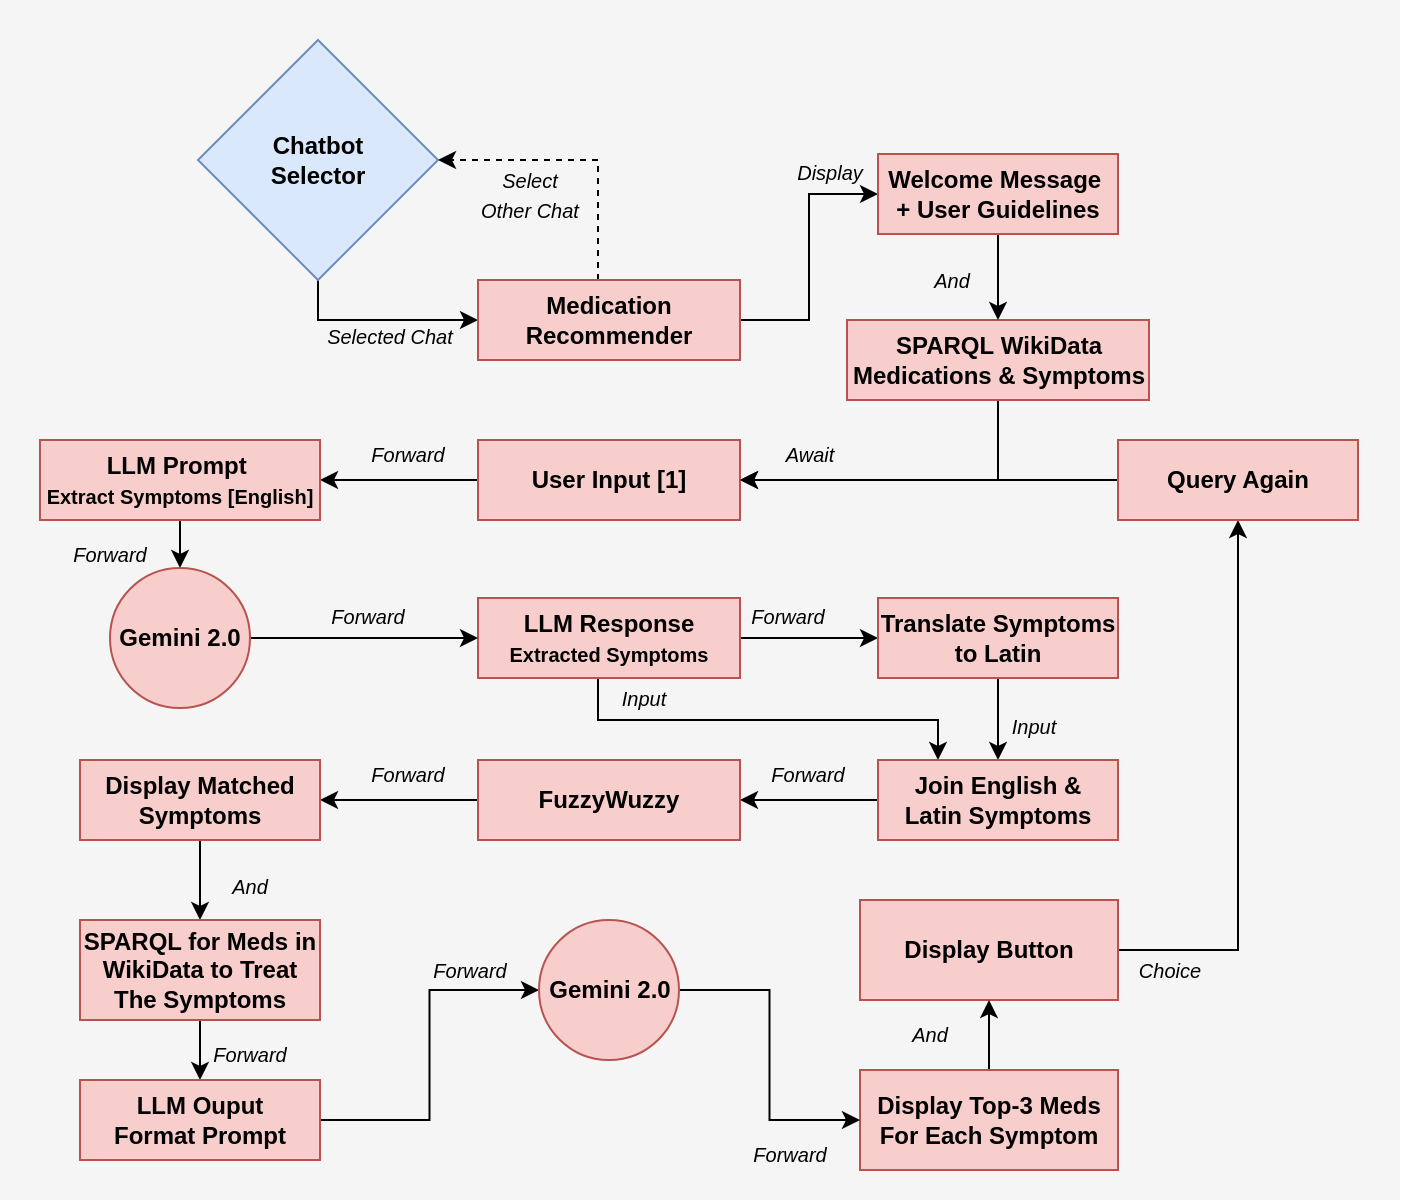 <mxfile version="21.3.7" type="device">
  <diagram name="Page-1" id="FOhdSjyj7jWP819R6Fuj">
    <mxGraphModel dx="1434" dy="918" grid="1" gridSize="10" guides="1" tooltips="1" connect="1" arrows="1" fold="1" page="1" pageScale="1" pageWidth="827" pageHeight="1169" math="0" shadow="0">
      <root>
        <mxCell id="0" />
        <mxCell id="1" parent="0" />
        <mxCell id="F-Iz_KFsOa6zQz1n_NZj-115" value="" style="rounded=0;whiteSpace=wrap;html=1;fillColor=#f5f5f5;fontColor=#333333;strokeColor=none;" parent="1" vertex="1">
          <mxGeometry x="80" y="20" width="700" height="600" as="geometry" />
        </mxCell>
        <mxCell id="F-Iz_KFsOa6zQz1n_NZj-1" style="edgeStyle=orthogonalEdgeStyle;rounded=0;orthogonalLoop=1;jettySize=auto;html=1;entryX=0;entryY=0.5;entryDx=0;entryDy=0;" parent="1" source="F-Iz_KFsOa6zQz1n_NZj-2" target="F-Iz_KFsOa6zQz1n_NZj-5" edge="1">
          <mxGeometry relative="1" as="geometry">
            <Array as="points">
              <mxPoint x="239" y="180" />
            </Array>
          </mxGeometry>
        </mxCell>
        <mxCell id="F-Iz_KFsOa6zQz1n_NZj-2" value="&lt;b&gt;Chatbot&lt;br&gt;Selector&lt;/b&gt;" style="rhombus;whiteSpace=wrap;html=1;fillColor=#dae8fc;strokeColor=#6c8ebf;" parent="1" vertex="1">
          <mxGeometry x="179" y="40" width="120" height="120" as="geometry" />
        </mxCell>
        <mxCell id="F-Iz_KFsOa6zQz1n_NZj-3" style="edgeStyle=orthogonalEdgeStyle;rounded=0;orthogonalLoop=1;jettySize=auto;html=1;entryX=1;entryY=0.5;entryDx=0;entryDy=0;dashed=1;" parent="1" source="F-Iz_KFsOa6zQz1n_NZj-5" target="F-Iz_KFsOa6zQz1n_NZj-2" edge="1">
          <mxGeometry relative="1" as="geometry">
            <Array as="points">
              <mxPoint x="379" y="100" />
            </Array>
          </mxGeometry>
        </mxCell>
        <mxCell id="F-Iz_KFsOa6zQz1n_NZj-4" style="edgeStyle=orthogonalEdgeStyle;rounded=0;orthogonalLoop=1;jettySize=auto;html=1;entryX=0;entryY=0.5;entryDx=0;entryDy=0;" parent="1" source="F-Iz_KFsOa6zQz1n_NZj-5" target="F-Iz_KFsOa6zQz1n_NZj-25" edge="1">
          <mxGeometry relative="1" as="geometry" />
        </mxCell>
        <mxCell id="F-Iz_KFsOa6zQz1n_NZj-5" value="&lt;b&gt;Medication Recommender&lt;/b&gt;" style="rounded=0;whiteSpace=wrap;html=1;fillColor=#f8cecc;strokeColor=#b85450;" parent="1" vertex="1">
          <mxGeometry x="319" y="160" width="131" height="40" as="geometry" />
        </mxCell>
        <mxCell id="F-Iz_KFsOa6zQz1n_NZj-6" value="&lt;font style=&quot;font-size: 10px;&quot;&gt;&lt;i&gt;Selected Chat&lt;/i&gt;&lt;/font&gt;" style="text;html=1;strokeColor=none;fillColor=none;align=center;verticalAlign=middle;whiteSpace=wrap;rounded=0;" parent="1" vertex="1">
          <mxGeometry x="240" y="171" width="70" height="34" as="geometry" />
        </mxCell>
        <mxCell id="F-Iz_KFsOa6zQz1n_NZj-7" value="&lt;span style=&quot;font-size: 10px;&quot;&gt;&lt;i&gt;Select &lt;br&gt;Other Chat&lt;br&gt;&lt;/i&gt;&lt;/span&gt;" style="text;html=1;strokeColor=none;fillColor=none;align=center;verticalAlign=middle;whiteSpace=wrap;rounded=0;" parent="1" vertex="1">
          <mxGeometry x="310" y="100" width="70" height="34" as="geometry" />
        </mxCell>
        <mxCell id="F-Iz_KFsOa6zQz1n_NZj-8" style="edgeStyle=orthogonalEdgeStyle;rounded=0;orthogonalLoop=1;jettySize=auto;html=1;entryX=1;entryY=0.5;entryDx=0;entryDy=0;" parent="1" source="F-Iz_KFsOa6zQz1n_NZj-9" target="F-Iz_KFsOa6zQz1n_NZj-11" edge="1">
          <mxGeometry relative="1" as="geometry">
            <Array as="points">
              <mxPoint x="579" y="260" />
            </Array>
          </mxGeometry>
        </mxCell>
        <mxCell id="F-Iz_KFsOa6zQz1n_NZj-9" value="&lt;b&gt;SPARQL&amp;nbsp;WikiData&lt;br&gt;Medications &amp;amp; Symptoms&lt;/b&gt;" style="rounded=0;whiteSpace=wrap;html=1;fillColor=#f8cecc;strokeColor=#b85450;" parent="1" vertex="1">
          <mxGeometry x="503.5" y="180" width="151" height="40" as="geometry" />
        </mxCell>
        <mxCell id="F-Iz_KFsOa6zQz1n_NZj-10" style="edgeStyle=orthogonalEdgeStyle;rounded=0;orthogonalLoop=1;jettySize=auto;html=1;entryX=1;entryY=0.5;entryDx=0;entryDy=0;" parent="1" source="F-Iz_KFsOa6zQz1n_NZj-11" target="F-Iz_KFsOa6zQz1n_NZj-13" edge="1">
          <mxGeometry relative="1" as="geometry" />
        </mxCell>
        <mxCell id="F-Iz_KFsOa6zQz1n_NZj-11" value="&lt;b&gt;User Input [1]&lt;br&gt;&lt;/b&gt;" style="rounded=0;whiteSpace=wrap;html=1;fillColor=#f8cecc;strokeColor=#b85450;" parent="1" vertex="1">
          <mxGeometry x="319" y="240" width="131" height="40" as="geometry" />
        </mxCell>
        <mxCell id="F-Iz_KFsOa6zQz1n_NZj-12" style="edgeStyle=orthogonalEdgeStyle;rounded=0;orthogonalLoop=1;jettySize=auto;html=1;entryX=0.5;entryY=0;entryDx=0;entryDy=0;" parent="1" source="F-Iz_KFsOa6zQz1n_NZj-13" target="F-Iz_KFsOa6zQz1n_NZj-21" edge="1">
          <mxGeometry relative="1" as="geometry" />
        </mxCell>
        <mxCell id="F-Iz_KFsOa6zQz1n_NZj-13" value="&lt;b&gt;LLM Prompt&amp;nbsp;&lt;br&gt;&lt;/b&gt;&lt;font style=&quot;font-size: 10px;&quot;&gt;&lt;b&gt;Extract Symptoms [English]&lt;/b&gt;&lt;/font&gt;" style="rounded=0;whiteSpace=wrap;html=1;fillColor=#f8cecc;strokeColor=#b85450;" parent="1" vertex="1">
          <mxGeometry x="100" y="240" width="140" height="40" as="geometry" />
        </mxCell>
        <mxCell id="F-Iz_KFsOa6zQz1n_NZj-14" style="edgeStyle=orthogonalEdgeStyle;rounded=0;orthogonalLoop=1;jettySize=auto;html=1;entryX=0;entryY=0.5;entryDx=0;entryDy=0;" parent="1" source="F-Iz_KFsOa6zQz1n_NZj-15" target="F-Iz_KFsOa6zQz1n_NZj-19" edge="1">
          <mxGeometry relative="1" as="geometry" />
        </mxCell>
        <mxCell id="F-Iz_KFsOa6zQz1n_NZj-89" style="edgeStyle=orthogonalEdgeStyle;rounded=0;orthogonalLoop=1;jettySize=auto;html=1;entryX=0.25;entryY=0;entryDx=0;entryDy=0;" parent="1" source="F-Iz_KFsOa6zQz1n_NZj-15" target="F-Iz_KFsOa6zQz1n_NZj-88" edge="1">
          <mxGeometry relative="1" as="geometry">
            <Array as="points">
              <mxPoint x="379" y="380" />
              <mxPoint x="549" y="380" />
            </Array>
          </mxGeometry>
        </mxCell>
        <mxCell id="F-Iz_KFsOa6zQz1n_NZj-15" value="&lt;b style=&quot;&quot;&gt;LLM Response&lt;br&gt;&lt;font style=&quot;font-size: 10px;&quot;&gt;Extracted Symptoms&lt;/font&gt;&lt;br&gt;&lt;/b&gt;" style="rounded=0;whiteSpace=wrap;html=1;fillColor=#f8cecc;strokeColor=#b85450;" parent="1" vertex="1">
          <mxGeometry x="319" y="319" width="131" height="40" as="geometry" />
        </mxCell>
        <mxCell id="F-Iz_KFsOa6zQz1n_NZj-16" value="&lt;span style=&quot;font-size: 10px;&quot;&gt;&lt;i&gt;And&lt;/i&gt;&lt;/span&gt;" style="text;html=1;strokeColor=none;fillColor=none;align=center;verticalAlign=middle;whiteSpace=wrap;rounded=0;" parent="1" vertex="1">
          <mxGeometry x="521" y="143" width="70" height="34" as="geometry" />
        </mxCell>
        <mxCell id="F-Iz_KFsOa6zQz1n_NZj-17" value="&lt;i style=&quot;border-color: var(--border-color); font-size: 10px;&quot;&gt;Forward&lt;/i&gt;" style="text;html=1;strokeColor=none;fillColor=none;align=center;verticalAlign=middle;whiteSpace=wrap;rounded=0;" parent="1" vertex="1">
          <mxGeometry x="100" y="280" width="70" height="34" as="geometry" />
        </mxCell>
        <mxCell id="F-Iz_KFsOa6zQz1n_NZj-91" style="edgeStyle=orthogonalEdgeStyle;rounded=0;orthogonalLoop=1;jettySize=auto;html=1;entryX=0.5;entryY=0;entryDx=0;entryDy=0;" parent="1" source="F-Iz_KFsOa6zQz1n_NZj-19" target="F-Iz_KFsOa6zQz1n_NZj-88" edge="1">
          <mxGeometry relative="1" as="geometry" />
        </mxCell>
        <mxCell id="F-Iz_KFsOa6zQz1n_NZj-19" value="&lt;b&gt;Translate Symptoms to Latin&lt;br&gt;&lt;/b&gt;" style="rounded=0;whiteSpace=wrap;html=1;fillColor=#f8cecc;strokeColor=#b85450;" parent="1" vertex="1">
          <mxGeometry x="519" y="319" width="120" height="40" as="geometry" />
        </mxCell>
        <mxCell id="F-Iz_KFsOa6zQz1n_NZj-20" style="edgeStyle=orthogonalEdgeStyle;rounded=0;orthogonalLoop=1;jettySize=auto;html=1;entryX=0;entryY=0.5;entryDx=0;entryDy=0;" parent="1" source="F-Iz_KFsOa6zQz1n_NZj-21" target="F-Iz_KFsOa6zQz1n_NZj-15" edge="1">
          <mxGeometry relative="1" as="geometry" />
        </mxCell>
        <mxCell id="F-Iz_KFsOa6zQz1n_NZj-21" value="&lt;b&gt;Gemini 2.0&lt;/b&gt;" style="ellipse;whiteSpace=wrap;html=1;aspect=fixed;fillColor=#f8cecc;strokeColor=#b85450;" parent="1" vertex="1">
          <mxGeometry x="135" y="304" width="70" height="70" as="geometry" />
        </mxCell>
        <mxCell id="F-Iz_KFsOa6zQz1n_NZj-22" value="&lt;i style=&quot;border-color: var(--border-color); font-size: 10px;&quot;&gt;Forward&lt;/i&gt;" style="text;html=1;strokeColor=none;fillColor=none;align=center;verticalAlign=middle;whiteSpace=wrap;rounded=0;" parent="1" vertex="1">
          <mxGeometry x="439" y="311" width="70" height="34" as="geometry" />
        </mxCell>
        <mxCell id="F-Iz_KFsOa6zQz1n_NZj-23" value="&lt;i style=&quot;border-color: var(--border-color); font-size: 10px;&quot;&gt;Forward&lt;/i&gt;" style="text;html=1;strokeColor=none;fillColor=none;align=center;verticalAlign=middle;whiteSpace=wrap;rounded=0;" parent="1" vertex="1">
          <mxGeometry x="249" y="230" width="70" height="34" as="geometry" />
        </mxCell>
        <mxCell id="F-Iz_KFsOa6zQz1n_NZj-24" style="edgeStyle=orthogonalEdgeStyle;rounded=0;orthogonalLoop=1;jettySize=auto;html=1;entryX=0.5;entryY=0;entryDx=0;entryDy=0;" parent="1" source="F-Iz_KFsOa6zQz1n_NZj-25" target="F-Iz_KFsOa6zQz1n_NZj-9" edge="1">
          <mxGeometry relative="1" as="geometry" />
        </mxCell>
        <mxCell id="F-Iz_KFsOa6zQz1n_NZj-25" value="&lt;b style=&quot;border-color: var(--border-color);&quot;&gt;Welcome Message&amp;nbsp;&lt;br style=&quot;border-color: var(--border-color);&quot;&gt;+ User Guidelines&lt;/b&gt;" style="rounded=0;whiteSpace=wrap;html=1;fillColor=#f8cecc;strokeColor=#b85450;" parent="1" vertex="1">
          <mxGeometry x="519" y="97" width="120" height="40" as="geometry" />
        </mxCell>
        <mxCell id="F-Iz_KFsOa6zQz1n_NZj-26" value="&lt;span style=&quot;font-size: 10px;&quot;&gt;&lt;i&gt;Display&lt;/i&gt;&lt;/span&gt;" style="text;html=1;strokeColor=none;fillColor=none;align=center;verticalAlign=middle;whiteSpace=wrap;rounded=0;" parent="1" vertex="1">
          <mxGeometry x="460" y="89" width="70" height="34" as="geometry" />
        </mxCell>
        <mxCell id="F-Iz_KFsOa6zQz1n_NZj-27" value="&lt;i style=&quot;border-color: var(--border-color); font-size: 10px;&quot;&gt;Forward&lt;/i&gt;" style="text;html=1;strokeColor=none;fillColor=none;align=center;verticalAlign=middle;whiteSpace=wrap;rounded=0;" parent="1" vertex="1">
          <mxGeometry x="229" y="311" width="70" height="34" as="geometry" />
        </mxCell>
        <mxCell id="F-Iz_KFsOa6zQz1n_NZj-112" style="edgeStyle=orthogonalEdgeStyle;rounded=0;orthogonalLoop=1;jettySize=auto;html=1;entryX=0.5;entryY=1;entryDx=0;entryDy=0;" parent="1" source="F-Iz_KFsOa6zQz1n_NZj-56" target="F-Iz_KFsOa6zQz1n_NZj-58" edge="1">
          <mxGeometry relative="1" as="geometry">
            <Array as="points">
              <mxPoint x="699" y="495" />
            </Array>
          </mxGeometry>
        </mxCell>
        <mxCell id="F-Iz_KFsOa6zQz1n_NZj-56" value="&lt;b&gt;Display Button&lt;br&gt;&lt;/b&gt;" style="rounded=0;whiteSpace=wrap;html=1;fillColor=#f8cecc;strokeColor=#b85450;" parent="1" vertex="1">
          <mxGeometry x="510" y="470" width="129" height="50" as="geometry" />
        </mxCell>
        <mxCell id="F-Iz_KFsOa6zQz1n_NZj-57" style="edgeStyle=orthogonalEdgeStyle;rounded=0;orthogonalLoop=1;jettySize=auto;html=1;entryX=1;entryY=0.5;entryDx=0;entryDy=0;" parent="1" source="F-Iz_KFsOa6zQz1n_NZj-58" target="F-Iz_KFsOa6zQz1n_NZj-11" edge="1">
          <mxGeometry relative="1" as="geometry" />
        </mxCell>
        <mxCell id="F-Iz_KFsOa6zQz1n_NZj-58" value="&lt;b&gt;Query Again&lt;br&gt;&lt;/b&gt;" style="rounded=0;whiteSpace=wrap;html=1;fillColor=#f8cecc;strokeColor=#b85450;" parent="1" vertex="1">
          <mxGeometry x="639" y="240" width="120" height="40" as="geometry" />
        </mxCell>
        <mxCell id="F-Iz_KFsOa6zQz1n_NZj-65" value="&lt;span style=&quot;font-size: 10px;&quot;&gt;&lt;i&gt;Await&lt;/i&gt;&lt;/span&gt;" style="text;html=1;strokeColor=none;fillColor=none;align=center;verticalAlign=middle;whiteSpace=wrap;rounded=0;" parent="1" vertex="1">
          <mxGeometry x="450" y="230" width="70" height="34" as="geometry" />
        </mxCell>
        <mxCell id="F-Iz_KFsOa6zQz1n_NZj-93" style="edgeStyle=orthogonalEdgeStyle;rounded=0;orthogonalLoop=1;jettySize=auto;html=1;entryX=1;entryY=0.5;entryDx=0;entryDy=0;" parent="1" source="F-Iz_KFsOa6zQz1n_NZj-88" target="F-Iz_KFsOa6zQz1n_NZj-92" edge="1">
          <mxGeometry relative="1" as="geometry" />
        </mxCell>
        <mxCell id="F-Iz_KFsOa6zQz1n_NZj-88" value="&lt;b&gt;Join English &amp;amp; &lt;br&gt;Latin Symptoms&lt;br&gt;&lt;/b&gt;" style="rounded=0;whiteSpace=wrap;html=1;fillColor=#f8cecc;strokeColor=#b85450;" parent="1" vertex="1">
          <mxGeometry x="519" y="400" width="120" height="40" as="geometry" />
        </mxCell>
        <mxCell id="F-Iz_KFsOa6zQz1n_NZj-95" style="edgeStyle=orthogonalEdgeStyle;rounded=0;orthogonalLoop=1;jettySize=auto;html=1;entryX=1;entryY=0.5;entryDx=0;entryDy=0;" parent="1" source="F-Iz_KFsOa6zQz1n_NZj-92" target="F-Iz_KFsOa6zQz1n_NZj-94" edge="1">
          <mxGeometry relative="1" as="geometry" />
        </mxCell>
        <mxCell id="F-Iz_KFsOa6zQz1n_NZj-92" value="&lt;b&gt;FuzzyWuzzy&lt;br&gt;&lt;/b&gt;" style="rounded=0;whiteSpace=wrap;html=1;fillColor=#f8cecc;strokeColor=#b85450;" parent="1" vertex="1">
          <mxGeometry x="319" y="400" width="131" height="40" as="geometry" />
        </mxCell>
        <mxCell id="F-Iz_KFsOa6zQz1n_NZj-97" style="edgeStyle=orthogonalEdgeStyle;rounded=0;orthogonalLoop=1;jettySize=auto;html=1;entryX=0.5;entryY=0;entryDx=0;entryDy=0;" parent="1" source="F-Iz_KFsOa6zQz1n_NZj-94" target="F-Iz_KFsOa6zQz1n_NZj-96" edge="1">
          <mxGeometry relative="1" as="geometry" />
        </mxCell>
        <mxCell id="F-Iz_KFsOa6zQz1n_NZj-94" value="&lt;b&gt;Display Matched&lt;br&gt;Symptoms&lt;br&gt;&lt;/b&gt;" style="rounded=0;whiteSpace=wrap;html=1;fillColor=#f8cecc;strokeColor=#b85450;" parent="1" vertex="1">
          <mxGeometry x="120" y="400" width="120" height="40" as="geometry" />
        </mxCell>
        <mxCell id="F-Iz_KFsOa6zQz1n_NZj-105" style="edgeStyle=orthogonalEdgeStyle;rounded=0;orthogonalLoop=1;jettySize=auto;html=1;entryX=0.5;entryY=0;entryDx=0;entryDy=0;" parent="1" source="F-Iz_KFsOa6zQz1n_NZj-96" target="F-Iz_KFsOa6zQz1n_NZj-102" edge="1">
          <mxGeometry relative="1" as="geometry" />
        </mxCell>
        <mxCell id="F-Iz_KFsOa6zQz1n_NZj-96" value="&lt;b&gt;SPARQL for Meds in WikiData to Treat&lt;br&gt;The Symptoms&lt;br&gt;&lt;/b&gt;" style="rounded=0;whiteSpace=wrap;html=1;fillColor=#f8cecc;strokeColor=#b85450;" parent="1" vertex="1">
          <mxGeometry x="120" y="480" width="120" height="50" as="geometry" />
        </mxCell>
        <mxCell id="F-Iz_KFsOa6zQz1n_NZj-106" style="edgeStyle=orthogonalEdgeStyle;rounded=0;orthogonalLoop=1;jettySize=auto;html=1;entryX=0;entryY=0.5;entryDx=0;entryDy=0;" parent="1" source="F-Iz_KFsOa6zQz1n_NZj-102" target="F-Iz_KFsOa6zQz1n_NZj-104" edge="1">
          <mxGeometry relative="1" as="geometry" />
        </mxCell>
        <mxCell id="F-Iz_KFsOa6zQz1n_NZj-102" value="&lt;b&gt;LLM Ouput &lt;br&gt;Format Prompt&lt;br&gt;&lt;/b&gt;" style="rounded=0;whiteSpace=wrap;html=1;fillColor=#f8cecc;strokeColor=#b85450;" parent="1" vertex="1">
          <mxGeometry x="120" y="560" width="120" height="40" as="geometry" />
        </mxCell>
        <mxCell id="F-Iz_KFsOa6zQz1n_NZj-111" style="edgeStyle=orthogonalEdgeStyle;rounded=0;orthogonalLoop=1;jettySize=auto;html=1;entryX=0.5;entryY=1;entryDx=0;entryDy=0;" parent="1" source="F-Iz_KFsOa6zQz1n_NZj-103" target="F-Iz_KFsOa6zQz1n_NZj-56" edge="1">
          <mxGeometry relative="1" as="geometry" />
        </mxCell>
        <mxCell id="F-Iz_KFsOa6zQz1n_NZj-103" value="&lt;b&gt;Display Top-3 Meds&lt;br&gt;For Each Symptom&lt;br&gt;&lt;/b&gt;" style="rounded=0;whiteSpace=wrap;html=1;fillColor=#f8cecc;strokeColor=#b85450;" parent="1" vertex="1">
          <mxGeometry x="510" y="555" width="129" height="50" as="geometry" />
        </mxCell>
        <mxCell id="F-Iz_KFsOa6zQz1n_NZj-110" style="edgeStyle=orthogonalEdgeStyle;rounded=0;orthogonalLoop=1;jettySize=auto;html=1;entryX=0;entryY=0.5;entryDx=0;entryDy=0;" parent="1" source="F-Iz_KFsOa6zQz1n_NZj-104" target="F-Iz_KFsOa6zQz1n_NZj-103" edge="1">
          <mxGeometry relative="1" as="geometry" />
        </mxCell>
        <mxCell id="F-Iz_KFsOa6zQz1n_NZj-104" value="&lt;b&gt;Gemini 2.0&lt;/b&gt;" style="ellipse;whiteSpace=wrap;html=1;aspect=fixed;fillColor=#f8cecc;strokeColor=#b85450;" parent="1" vertex="1">
          <mxGeometry x="349.5" y="480" width="70" height="70" as="geometry" />
        </mxCell>
        <mxCell id="F-Iz_KFsOa6zQz1n_NZj-116" value="&lt;span style=&quot;font-size: 10px;&quot;&gt;&lt;i&gt;Input&lt;/i&gt;&lt;/span&gt;" style="text;html=1;strokeColor=none;fillColor=none;align=center;verticalAlign=middle;whiteSpace=wrap;rounded=0;" parent="1" vertex="1">
          <mxGeometry x="367" y="352" width="70" height="34" as="geometry" />
        </mxCell>
        <mxCell id="F-Iz_KFsOa6zQz1n_NZj-117" value="&lt;span style=&quot;font-size: 10px;&quot;&gt;&lt;i&gt;Input&lt;/i&gt;&lt;/span&gt;" style="text;html=1;strokeColor=none;fillColor=none;align=center;verticalAlign=middle;whiteSpace=wrap;rounded=0;" parent="1" vertex="1">
          <mxGeometry x="562" y="366" width="70" height="34" as="geometry" />
        </mxCell>
        <mxCell id="F-Iz_KFsOa6zQz1n_NZj-118" value="&lt;span style=&quot;font-size: 10px;&quot;&gt;&lt;i&gt;Forward&lt;/i&gt;&lt;/span&gt;" style="text;html=1;strokeColor=none;fillColor=none;align=center;verticalAlign=middle;whiteSpace=wrap;rounded=0;" parent="1" vertex="1">
          <mxGeometry x="449" y="390" width="70" height="34" as="geometry" />
        </mxCell>
        <mxCell id="F-Iz_KFsOa6zQz1n_NZj-119" value="&lt;span style=&quot;font-size: 10px;&quot;&gt;&lt;i&gt;Forward&lt;/i&gt;&lt;/span&gt;" style="text;html=1;strokeColor=none;fillColor=none;align=center;verticalAlign=middle;whiteSpace=wrap;rounded=0;" parent="1" vertex="1">
          <mxGeometry x="249" y="390" width="70" height="34" as="geometry" />
        </mxCell>
        <mxCell id="F-Iz_KFsOa6zQz1n_NZj-120" value="&lt;span style=&quot;font-size: 10px;&quot;&gt;&lt;i&gt;And&lt;/i&gt;&lt;/span&gt;" style="text;html=1;strokeColor=none;fillColor=none;align=center;verticalAlign=middle;whiteSpace=wrap;rounded=0;" parent="1" vertex="1">
          <mxGeometry x="170" y="446" width="70" height="34" as="geometry" />
        </mxCell>
        <mxCell id="F-Iz_KFsOa6zQz1n_NZj-121" value="&lt;span style=&quot;font-size: 10px;&quot;&gt;&lt;i&gt;Forward&lt;/i&gt;&lt;/span&gt;" style="text;html=1;strokeColor=none;fillColor=none;align=center;verticalAlign=middle;whiteSpace=wrap;rounded=0;" parent="1" vertex="1">
          <mxGeometry x="170" y="530" width="70" height="34" as="geometry" />
        </mxCell>
        <mxCell id="F-Iz_KFsOa6zQz1n_NZj-122" value="&lt;span style=&quot;font-size: 10px;&quot;&gt;&lt;i&gt;Forward&lt;/i&gt;&lt;/span&gt;" style="text;html=1;strokeColor=none;fillColor=none;align=center;verticalAlign=middle;whiteSpace=wrap;rounded=0;" parent="1" vertex="1">
          <mxGeometry x="279.5" y="488" width="70" height="34" as="geometry" />
        </mxCell>
        <mxCell id="F-Iz_KFsOa6zQz1n_NZj-123" value="&lt;span style=&quot;font-size: 10px;&quot;&gt;&lt;i&gt;Forward&lt;/i&gt;&lt;/span&gt;" style="text;html=1;strokeColor=none;fillColor=none;align=center;verticalAlign=middle;whiteSpace=wrap;rounded=0;" parent="1" vertex="1">
          <mxGeometry x="440" y="580" width="70" height="34" as="geometry" />
        </mxCell>
        <mxCell id="F-Iz_KFsOa6zQz1n_NZj-124" value="&lt;span style=&quot;font-size: 10px;&quot;&gt;&lt;i&gt;And&lt;/i&gt;&lt;/span&gt;" style="text;html=1;strokeColor=none;fillColor=none;align=center;verticalAlign=middle;whiteSpace=wrap;rounded=0;" parent="1" vertex="1">
          <mxGeometry x="510" y="520" width="70" height="34" as="geometry" />
        </mxCell>
        <mxCell id="F-Iz_KFsOa6zQz1n_NZj-125" value="&lt;span style=&quot;font-size: 10px;&quot;&gt;&lt;i&gt;Choice&lt;/i&gt;&lt;/span&gt;" style="text;html=1;strokeColor=none;fillColor=none;align=center;verticalAlign=middle;whiteSpace=wrap;rounded=0;" parent="1" vertex="1">
          <mxGeometry x="630" y="488" width="70" height="34" as="geometry" />
        </mxCell>
      </root>
    </mxGraphModel>
  </diagram>
</mxfile>
